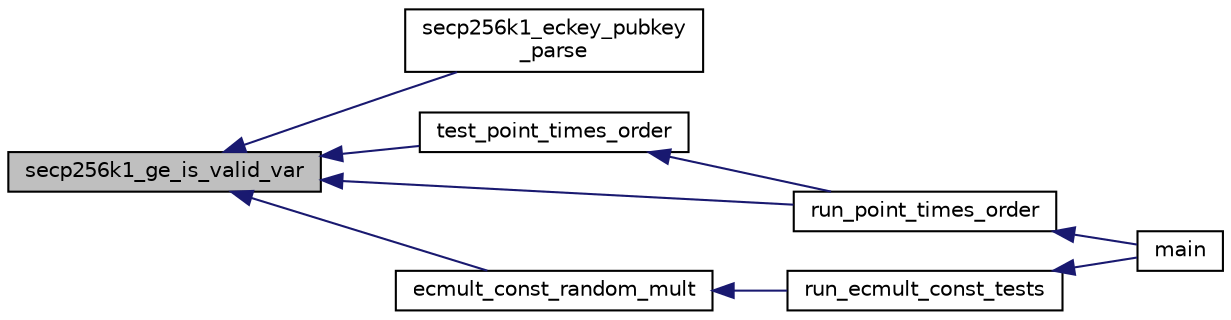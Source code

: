 digraph "secp256k1_ge_is_valid_var"
{
  edge [fontname="Helvetica",fontsize="10",labelfontname="Helvetica",labelfontsize="10"];
  node [fontname="Helvetica",fontsize="10",shape=record];
  rankdir="LR";
  Node845 [label="secp256k1_ge_is_valid_var",height=0.2,width=0.4,color="black", fillcolor="grey75", style="filled", fontcolor="black"];
  Node845 -> Node846 [dir="back",color="midnightblue",fontsize="10",style="solid",fontname="Helvetica"];
  Node846 [label="secp256k1_eckey_pubkey\l_parse",height=0.2,width=0.4,color="black", fillcolor="white", style="filled",URL="$de/dd9/eckey__impl_8h.html#ae0cdb1eef2dc770d70aac0ad50a35e9a"];
  Node845 -> Node847 [dir="back",color="midnightblue",fontsize="10",style="solid",fontname="Helvetica"];
  Node847 [label="test_point_times_order",height=0.2,width=0.4,color="black", fillcolor="white", style="filled",URL="$d5/d7f/tests_8c.html#a5760a028e03f061e5aed00cb7839138e"];
  Node847 -> Node848 [dir="back",color="midnightblue",fontsize="10",style="solid",fontname="Helvetica"];
  Node848 [label="run_point_times_order",height=0.2,width=0.4,color="black", fillcolor="white", style="filled",URL="$d5/d7f/tests_8c.html#accc1ed100e6e73e61ce30e82cf4f0bbb"];
  Node848 -> Node849 [dir="back",color="midnightblue",fontsize="10",style="solid",fontname="Helvetica"];
  Node849 [label="main",height=0.2,width=0.4,color="black", fillcolor="white", style="filled",URL="$d5/d7f/tests_8c.html#a3c04138a5bfe5d72780bb7e82a18e627"];
  Node845 -> Node848 [dir="back",color="midnightblue",fontsize="10",style="solid",fontname="Helvetica"];
  Node845 -> Node850 [dir="back",color="midnightblue",fontsize="10",style="solid",fontname="Helvetica"];
  Node850 [label="ecmult_const_random_mult",height=0.2,width=0.4,color="black", fillcolor="white", style="filled",URL="$d5/d7f/tests_8c.html#a2e747532c49b7e398aff44547a7ff477"];
  Node850 -> Node851 [dir="back",color="midnightblue",fontsize="10",style="solid",fontname="Helvetica"];
  Node851 [label="run_ecmult_const_tests",height=0.2,width=0.4,color="black", fillcolor="white", style="filled",URL="$d5/d7f/tests_8c.html#af69d927b217be17f076754b9d4e4f326"];
  Node851 -> Node849 [dir="back",color="midnightblue",fontsize="10",style="solid",fontname="Helvetica"];
}
